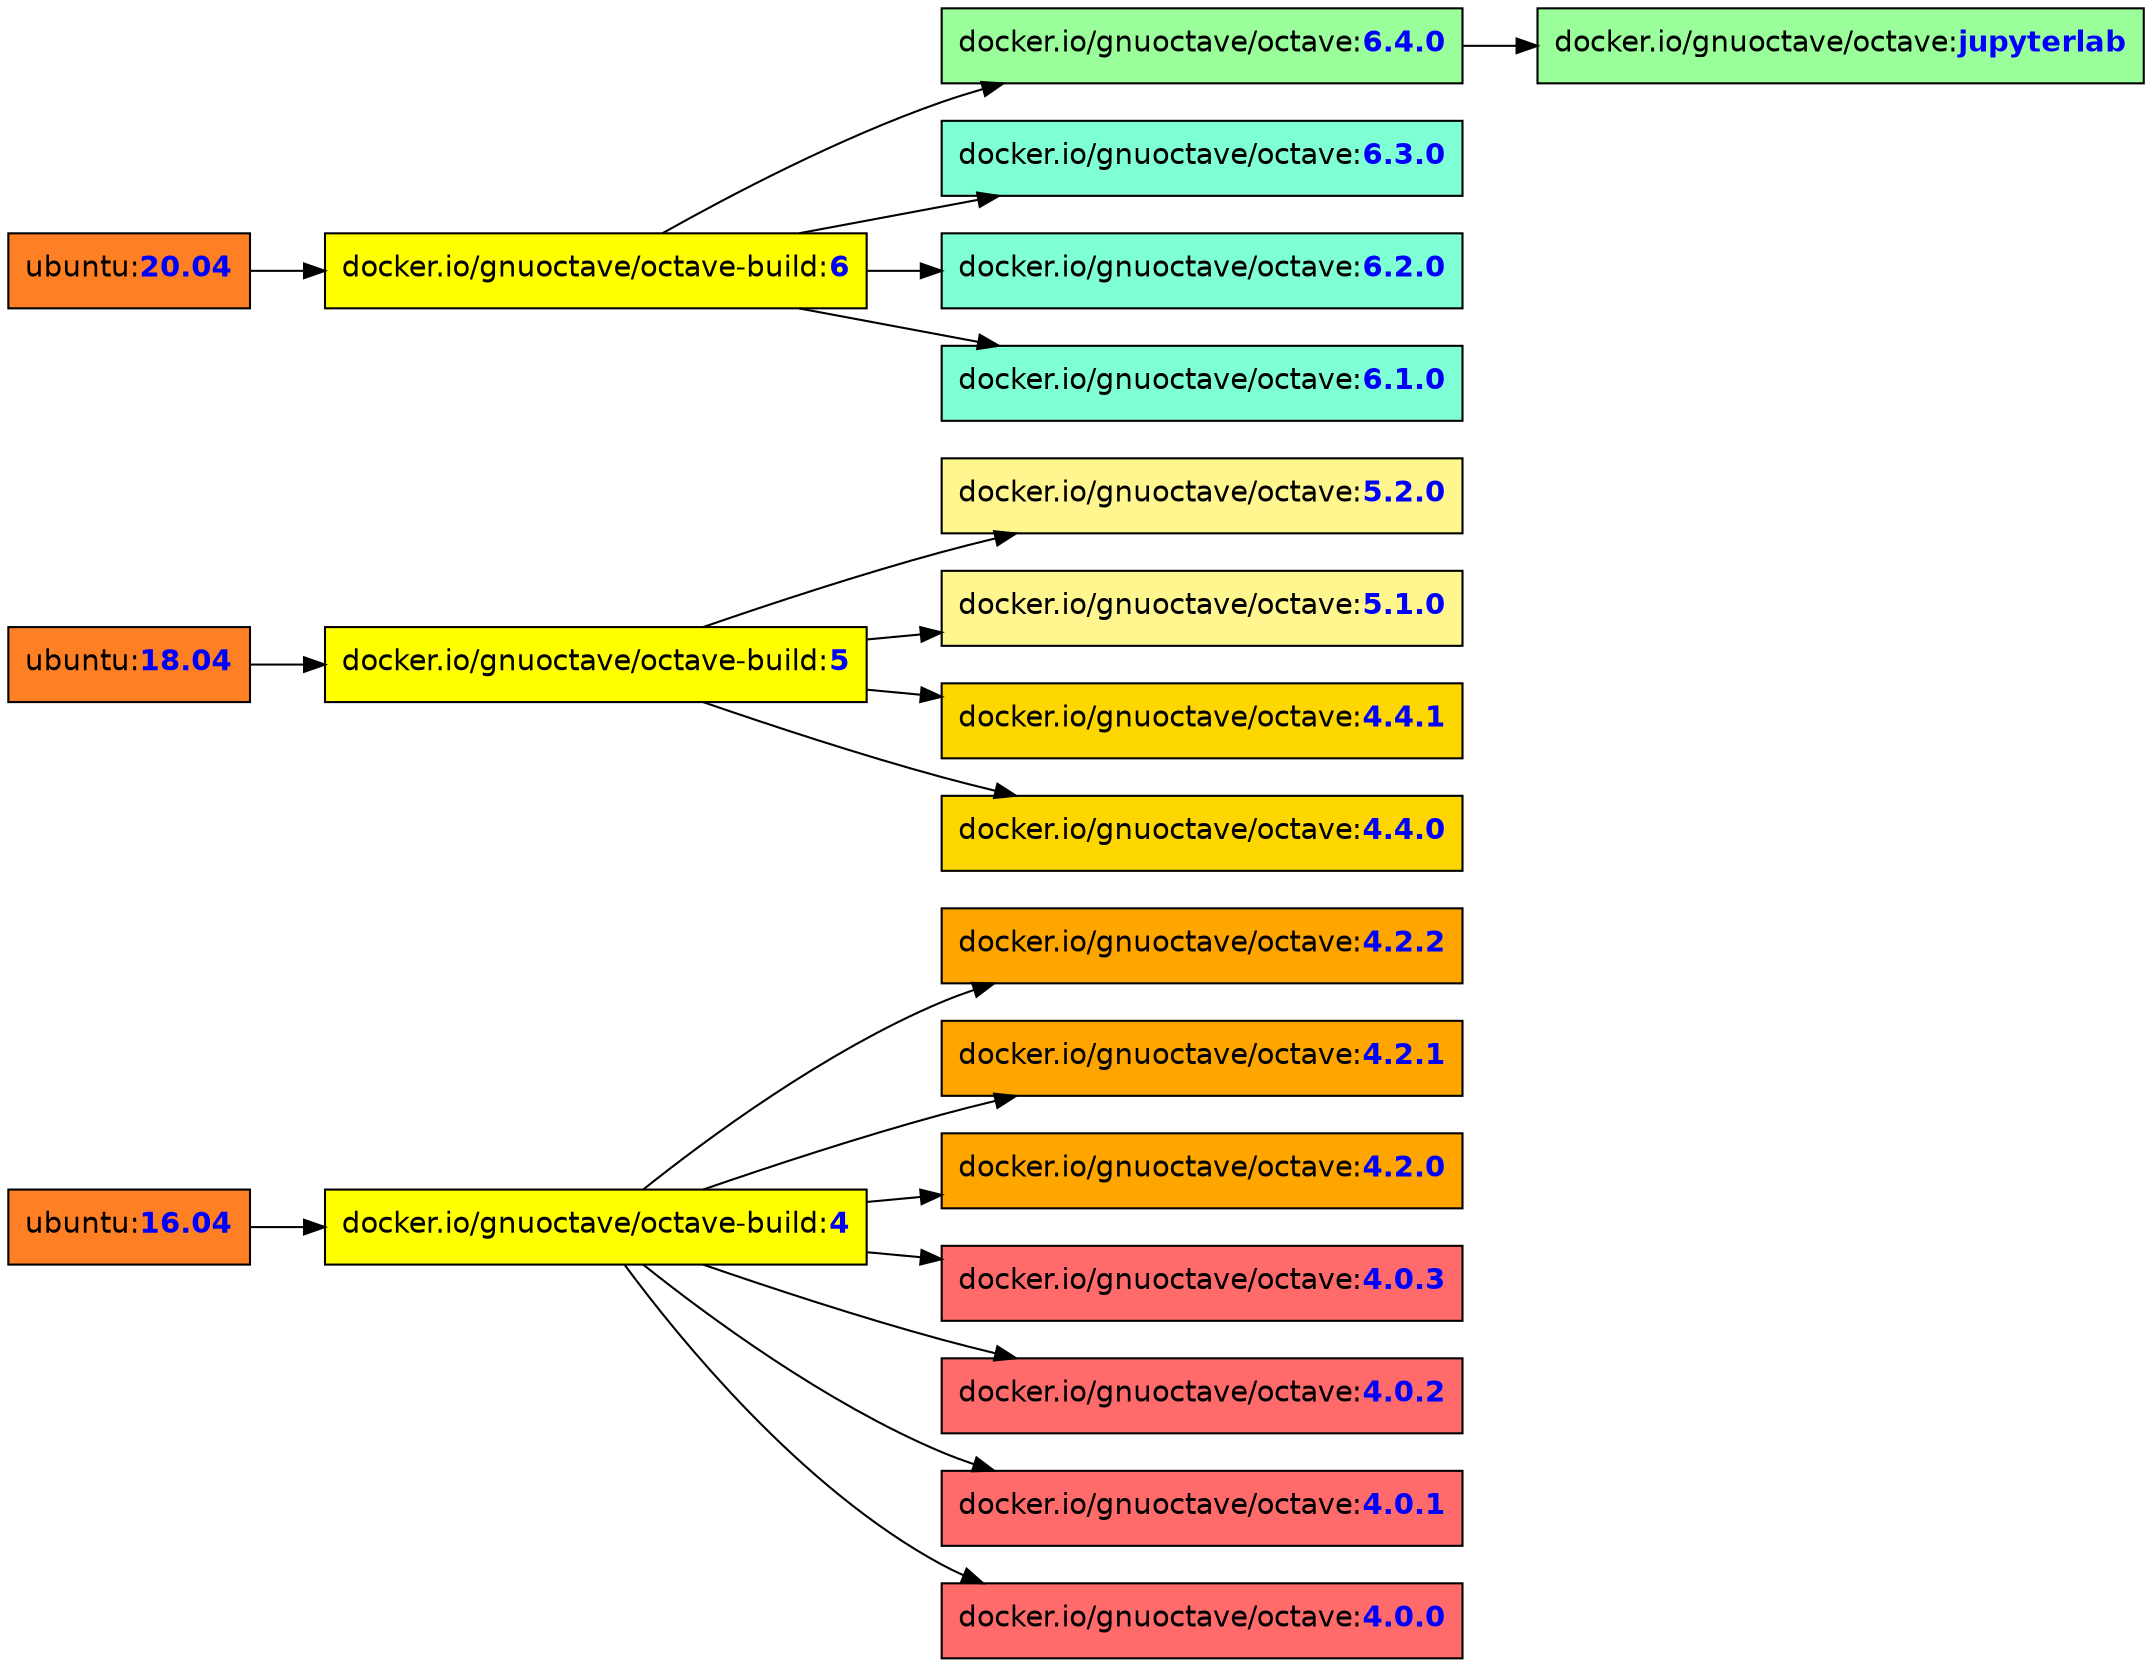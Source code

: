 // dot -Tpng -o docker_image_hierachy.png docker_image_hierachy.dot

digraph hierarchy {
  rankdir="LR";
  node [shape=box style=filled fontname="helvetica"];
  node [fillcolor=chocolate1];
  { rank = same;
    ubuntu1604 [label=<ubuntu:<B><FONT color='blue'>16.04</FONT></B>>];
    ubuntu1804 [label=<ubuntu:<B><FONT color='blue'>18.04</FONT></B>>];
    ubuntu2004 [label=<ubuntu:<B><FONT color='blue'>20.04</FONT></B>>];
  }
  node [fillcolor=yellow];
  { rank = same;
    b4 [label=<docker.io/gnuoctave/octave-build:<B><FONT color='blue'>4</FONT></B>>];
    b5 [label=<docker.io/gnuoctave/octave-build:<B><FONT color='blue'>5</FONT></B>>];
    b6 [label=<docker.io/gnuoctave/octave-build:<B><FONT color='blue'>6</FONT></B>>];
  }
  node [fillcolor=palegreen1];
  jupyterlab [label=<docker.io/gnuoctave/octave:<B><FONT color='blue'>jupyterlab</FONT></B>>];
  { rank = same;
  v640 [label=<docker.io/gnuoctave/octave:<B><FONT color='blue'>6.4.0</FONT></B>>];
  node [fillcolor=aquamarine];
  v630 [label=<docker.io/gnuoctave/octave:<B><FONT color='blue'>6.3.0</FONT></B>>];
  v620 [label=<docker.io/gnuoctave/octave:<B><FONT color='blue'>6.2.0</FONT></B>>];
  v610 [label=<docker.io/gnuoctave/octave:<B><FONT color='blue'>6.1.0</FONT></B>>];
  node [fillcolor=khaki1];
  v520 [label=<docker.io/gnuoctave/octave:<B><FONT color='blue'>5.2.0</FONT></B>>];
  v510 [label=<docker.io/gnuoctave/octave:<B><FONT color='blue'>5.1.0</FONT></B>>];
  node [fillcolor=gold];
  v441 [label=<docker.io/gnuoctave/octave:<B><FONT color='blue'>4.4.1</FONT></B>>];
  v440 [label=<docker.io/gnuoctave/octave:<B><FONT color='blue'>4.4.0</FONT></B>>];
  node [fillcolor=orange];
  v422 [label=<docker.io/gnuoctave/octave:<B><FONT color='blue'>4.2.2</FONT></B>>];
  v421 [label=<docker.io/gnuoctave/octave:<B><FONT color='blue'>4.2.1</FONT></B>>];
  v420 [label=<docker.io/gnuoctave/octave:<B><FONT color='blue'>4.2.0</FONT></B>>];
  node [fillcolor=indianred1];
  v403 [label=<docker.io/gnuoctave/octave:<B><FONT color='blue'>4.0.3</FONT></B>>];
  v402 [label=<docker.io/gnuoctave/octave:<B><FONT color='blue'>4.0.2</FONT></B>>];
  v401 [label=<docker.io/gnuoctave/octave:<B><FONT color='blue'>4.0.1</FONT></B>>];
  v400 [label=<docker.io/gnuoctave/octave:<B><FONT color='blue'>4.0.0</FONT></B>>];
  }
  ubuntu2004 -> b6 -> v640  -> jupyterlab
                b6 -> v630
                b6 -> v620
                b6 -> v610
  ubuntu1804 -> b5 -> v520
                b5 -> v510
                b5 -> v441
                b5 -> v440
  ubuntu1604 -> b4 -> v422
                b4 -> v421
                b4 -> v420
                b4 -> v403
                b4 -> v402
                b4 -> v401
                b4 -> v400
  // ensure order
  b6 -> b5 -> b4 [style=invis]
  v640 -> v630 -> v620 -> v610
       -> v520 -> v510
       -> v441 -> v440
       -> v422 -> v421 -> v420
       -> v403 -> v402 -> v401 -> v400 [style=invis]
}
